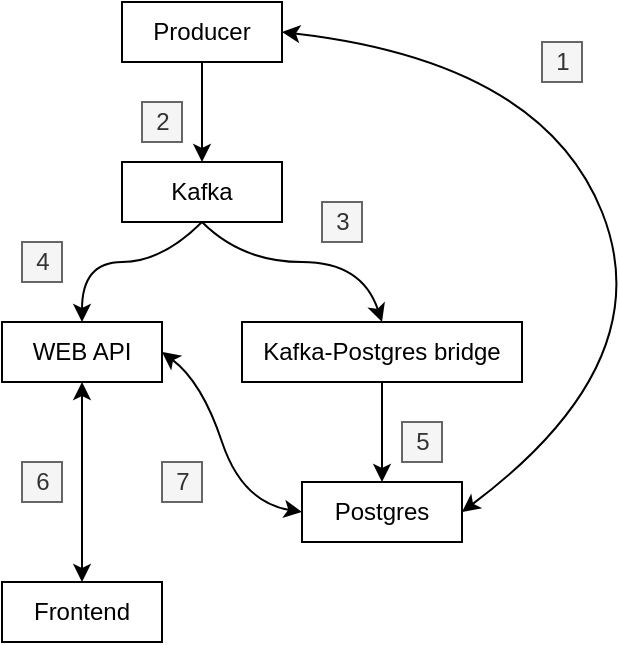 <mxfile>
    <diagram id="Tc1R2jZpuBwRvVfcyiuM" name="Page-1">
        <mxGraphModel dx="513" dy="580" grid="1" gridSize="10" guides="1" tooltips="1" connect="1" arrows="1" fold="1" page="1" pageScale="1" pageWidth="850" pageHeight="1100" math="0" shadow="0">
            <root>
                <mxCell id="0"/>
                <mxCell id="1" parent="0"/>
                <mxCell id="8" value="" style="edgeStyle=none;html=1;" parent="1" source="2" target="3" edge="1">
                    <mxGeometry relative="1" as="geometry"/>
                </mxCell>
                <mxCell id="9" style="edgeStyle=none;html=1;exitX=1;exitY=0.5;exitDx=0;exitDy=0;entryX=1;entryY=0.5;entryDx=0;entryDy=0;curved=1;startArrow=classic;startFill=1;" parent="1" source="2" target="4" edge="1">
                    <mxGeometry relative="1" as="geometry">
                        <Array as="points">
                            <mxPoint x="310" y="70"/>
                            <mxPoint x="370" y="220"/>
                        </Array>
                    </mxGeometry>
                </mxCell>
                <mxCell id="2" value="Producer" style="whiteSpace=wrap;html=1;" parent="1" vertex="1">
                    <mxGeometry x="100" y="40" width="80" height="30" as="geometry"/>
                </mxCell>
                <mxCell id="10" style="edgeStyle=none;curved=1;html=1;exitX=0.5;exitY=1;exitDx=0;exitDy=0;entryX=0.5;entryY=0;entryDx=0;entryDy=0;startArrow=none;startFill=0;" parent="1" source="3" target="7" edge="1">
                    <mxGeometry relative="1" as="geometry">
                        <Array as="points">
                            <mxPoint x="160" y="170"/>
                            <mxPoint x="220" y="170"/>
                        </Array>
                    </mxGeometry>
                </mxCell>
                <mxCell id="11" style="edgeStyle=none;curved=1;html=1;exitX=0.5;exitY=1;exitDx=0;exitDy=0;entryX=0.5;entryY=0;entryDx=0;entryDy=0;startArrow=none;startFill=0;" parent="1" source="3" target="5" edge="1">
                    <mxGeometry relative="1" as="geometry">
                        <Array as="points">
                            <mxPoint x="120" y="170"/>
                            <mxPoint x="80" y="170"/>
                        </Array>
                    </mxGeometry>
                </mxCell>
                <mxCell id="3" value="Kafka" style="whiteSpace=wrap;html=1;" parent="1" vertex="1">
                    <mxGeometry x="100" y="120" width="80" height="30" as="geometry"/>
                </mxCell>
                <mxCell id="4" value="Postgres" style="whiteSpace=wrap;html=1;" parent="1" vertex="1">
                    <mxGeometry x="190" y="280" width="80" height="30" as="geometry"/>
                </mxCell>
                <mxCell id="13" style="edgeStyle=none;curved=1;html=1;exitX=1;exitY=0.5;exitDx=0;exitDy=0;entryX=0;entryY=0.5;entryDx=0;entryDy=0;startArrow=classic;startFill=1;" parent="1" source="5" target="4" edge="1">
                    <mxGeometry relative="1" as="geometry">
                        <Array as="points">
                            <mxPoint x="140" y="230"/>
                            <mxPoint x="160" y="290"/>
                        </Array>
                    </mxGeometry>
                </mxCell>
                <mxCell id="14" value="" style="edgeStyle=none;curved=1;html=1;startArrow=classic;startFill=1;" parent="1" source="5" target="6" edge="1">
                    <mxGeometry relative="1" as="geometry"/>
                </mxCell>
                <mxCell id="5" value="WEB API" style="whiteSpace=wrap;html=1;" parent="1" vertex="1">
                    <mxGeometry x="40" y="200" width="80" height="30" as="geometry"/>
                </mxCell>
                <mxCell id="6" value="Frontend" style="whiteSpace=wrap;html=1;" parent="1" vertex="1">
                    <mxGeometry x="40" y="330" width="80" height="30" as="geometry"/>
                </mxCell>
                <mxCell id="12" value="" style="edgeStyle=none;curved=1;html=1;startArrow=none;startFill=0;" parent="1" source="7" target="4" edge="1">
                    <mxGeometry relative="1" as="geometry"/>
                </mxCell>
                <mxCell id="7" value="Kafka-Postgres bridge" style="whiteSpace=wrap;html=1;" parent="1" vertex="1">
                    <mxGeometry x="160" y="200" width="140" height="30" as="geometry"/>
                </mxCell>
                <mxCell id="15" value="1" style="text;html=1;resizable=0;autosize=1;align=center;verticalAlign=middle;points=[];rounded=0;fillColor=#f5f5f5;fontColor=#333333;strokeColor=#666666;" parent="1" vertex="1">
                    <mxGeometry x="310" y="60" width="20" height="20" as="geometry"/>
                </mxCell>
                <mxCell id="20" value="2" style="text;html=1;resizable=0;autosize=1;align=center;verticalAlign=middle;points=[];fillColor=#f5f5f5;strokeColor=#666666;rounded=0;fontColor=#333333;" parent="1" vertex="1">
                    <mxGeometry x="110" y="90" width="20" height="20" as="geometry"/>
                </mxCell>
                <mxCell id="22" value="3" style="text;html=1;resizable=0;autosize=1;align=center;verticalAlign=middle;points=[];fillColor=#f5f5f5;strokeColor=#666666;rounded=0;fontColor=#333333;" parent="1" vertex="1">
                    <mxGeometry x="200" y="140" width="20" height="20" as="geometry"/>
                </mxCell>
                <mxCell id="23" value="4" style="text;html=1;resizable=0;autosize=1;align=center;verticalAlign=middle;points=[];fillColor=#f5f5f5;strokeColor=#666666;rounded=0;fontColor=#333333;" parent="1" vertex="1">
                    <mxGeometry x="50" y="160" width="20" height="20" as="geometry"/>
                </mxCell>
                <mxCell id="24" value="5" style="text;html=1;resizable=0;autosize=1;align=center;verticalAlign=middle;points=[];fillColor=#f5f5f5;strokeColor=#666666;rounded=0;fontColor=#333333;" parent="1" vertex="1">
                    <mxGeometry x="240" y="250" width="20" height="20" as="geometry"/>
                </mxCell>
                <mxCell id="25" value="6" style="text;html=1;resizable=0;autosize=1;align=center;verticalAlign=middle;points=[];fillColor=#f5f5f5;strokeColor=#666666;rounded=0;fontColor=#333333;" parent="1" vertex="1">
                    <mxGeometry x="50" y="270" width="20" height="20" as="geometry"/>
                </mxCell>
                <mxCell id="26" value="7" style="text;html=1;resizable=0;autosize=1;align=center;verticalAlign=middle;points=[];fillColor=#f5f5f5;strokeColor=#666666;rounded=0;fontColor=#333333;" parent="1" vertex="1">
                    <mxGeometry x="120" y="270" width="20" height="20" as="geometry"/>
                </mxCell>
            </root>
        </mxGraphModel>
    </diagram>
</mxfile>